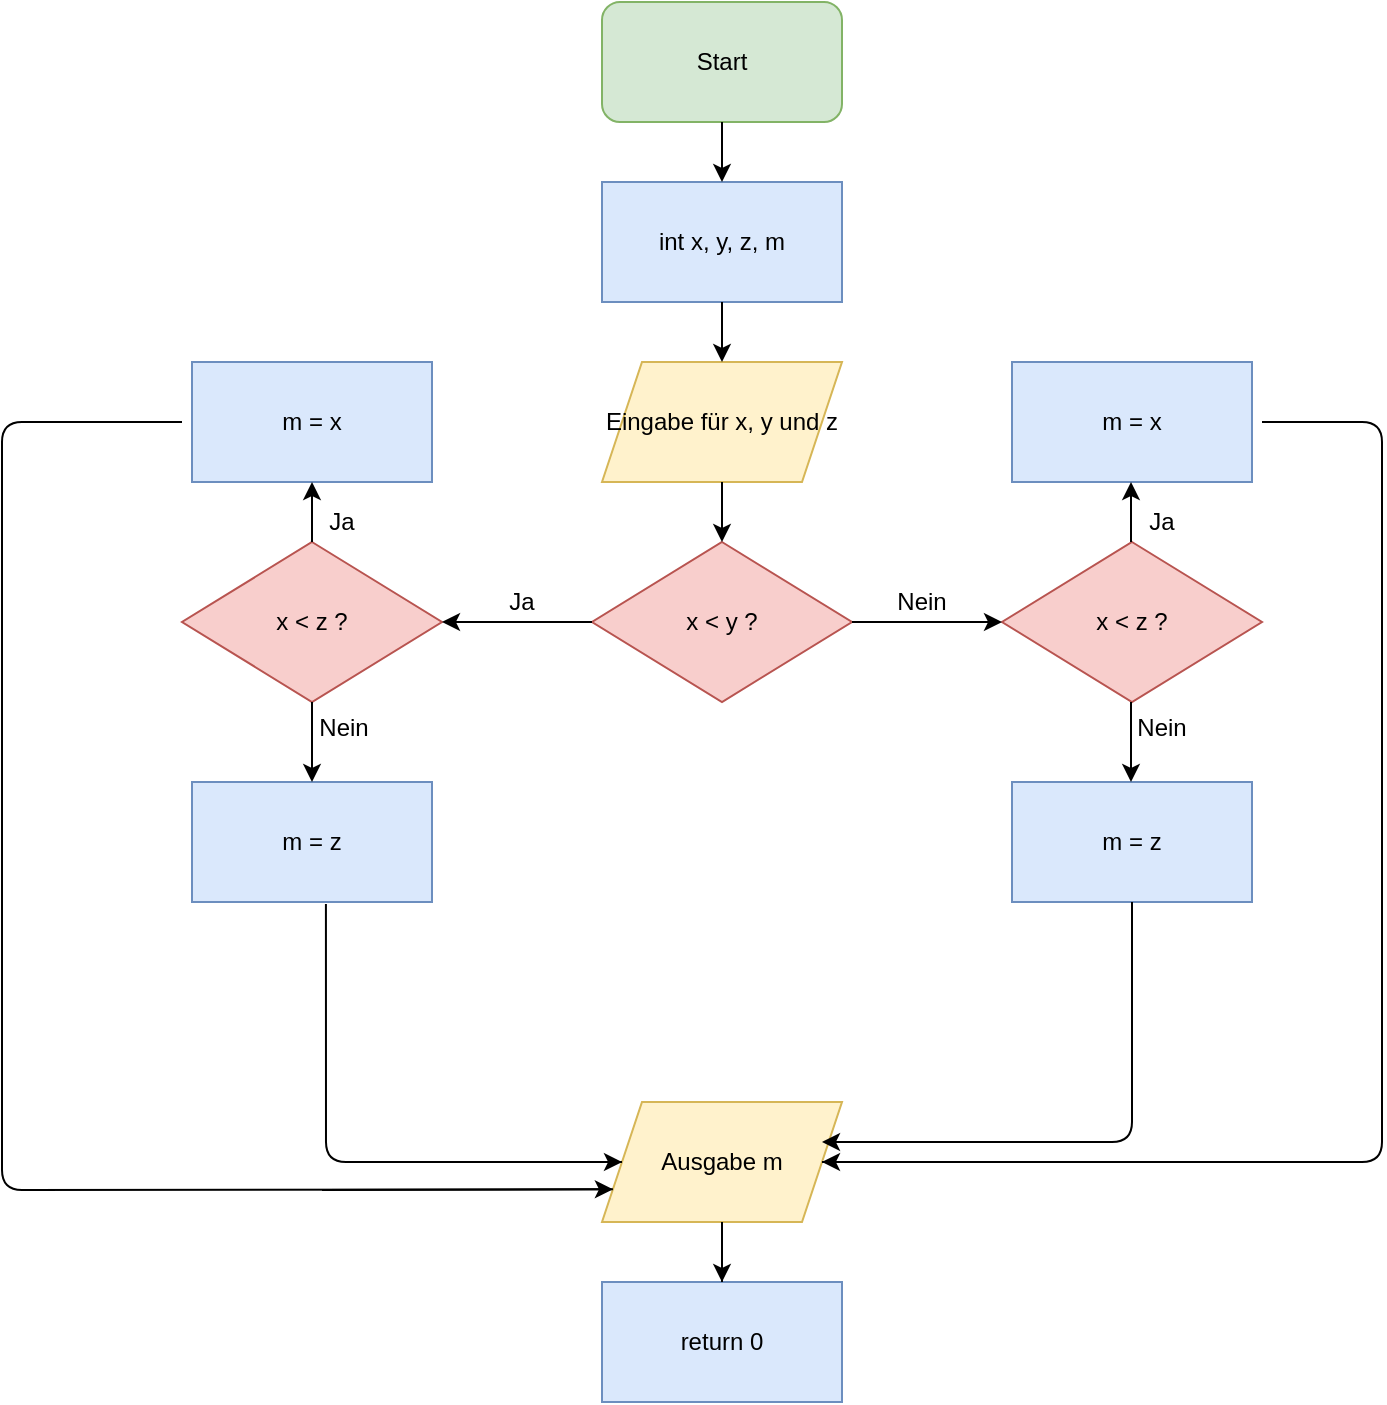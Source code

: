 <mxfile version="13.7.3" type="device"><diagram id="0yM734SRM9oKGxK7KRb6" name="Seite-1"><mxGraphModel dx="1422" dy="822" grid="1" gridSize="10" guides="1" tooltips="1" connect="1" arrows="1" fold="1" page="1" pageScale="1" pageWidth="827" pageHeight="1169" math="0" shadow="0"><root><mxCell id="0"/><mxCell id="1" parent="0"/><mxCell id="6VJJeMsWsv53lQcKuWgt-1" value="Start&lt;br&gt;" style="rounded=1;whiteSpace=wrap;html=1;fillColor=#d5e8d4;strokeColor=#82b366;" vertex="1" parent="1"><mxGeometry x="340" y="20" width="120" height="60" as="geometry"/></mxCell><mxCell id="6VJJeMsWsv53lQcKuWgt-2" value="Eingabe für x, y und z&lt;br&gt;" style="shape=parallelogram;perimeter=parallelogramPerimeter;whiteSpace=wrap;html=1;fixedSize=1;fillColor=#fff2cc;strokeColor=#d6b656;" vertex="1" parent="1"><mxGeometry x="340" y="200" width="120" height="60" as="geometry"/></mxCell><mxCell id="6VJJeMsWsv53lQcKuWgt-3" value="int x, y, z, m" style="rounded=0;whiteSpace=wrap;html=1;fillColor=#dae8fc;strokeColor=#6c8ebf;" vertex="1" parent="1"><mxGeometry x="340" y="110" width="120" height="60" as="geometry"/></mxCell><mxCell id="6VJJeMsWsv53lQcKuWgt-4" value="x &amp;lt; y ?" style="rhombus;whiteSpace=wrap;html=1;fillColor=#f8cecc;strokeColor=#b85450;" vertex="1" parent="1"><mxGeometry x="335" y="290" width="130" height="80" as="geometry"/></mxCell><mxCell id="6VJJeMsWsv53lQcKuWgt-6" value="x &amp;lt; z ?" style="rhombus;whiteSpace=wrap;html=1;fillColor=#f8cecc;strokeColor=#b85450;" vertex="1" parent="1"><mxGeometry x="130" y="290" width="130" height="80" as="geometry"/></mxCell><mxCell id="6VJJeMsWsv53lQcKuWgt-7" value="m = x" style="rounded=0;whiteSpace=wrap;html=1;fillColor=#dae8fc;strokeColor=#6c8ebf;" vertex="1" parent="1"><mxGeometry x="135" y="200" width="120" height="60" as="geometry"/></mxCell><mxCell id="6VJJeMsWsv53lQcKuWgt-8" value="m = z" style="rounded=0;whiteSpace=wrap;html=1;fillColor=#dae8fc;strokeColor=#6c8ebf;" vertex="1" parent="1"><mxGeometry x="135" y="410" width="120" height="60" as="geometry"/></mxCell><mxCell id="6VJJeMsWsv53lQcKuWgt-10" value="x &amp;lt; z ?" style="rhombus;whiteSpace=wrap;html=1;fillColor=#f8cecc;strokeColor=#b85450;" vertex="1" parent="1"><mxGeometry x="540" y="290" width="130" height="80" as="geometry"/></mxCell><mxCell id="6VJJeMsWsv53lQcKuWgt-11" value="m = x" style="rounded=0;whiteSpace=wrap;html=1;fillColor=#dae8fc;strokeColor=#6c8ebf;" vertex="1" parent="1"><mxGeometry x="545" y="200" width="120" height="60" as="geometry"/></mxCell><mxCell id="6VJJeMsWsv53lQcKuWgt-12" value="m = z" style="rounded=0;whiteSpace=wrap;html=1;fillColor=#dae8fc;strokeColor=#6c8ebf;" vertex="1" parent="1"><mxGeometry x="545" y="410" width="120" height="60" as="geometry"/></mxCell><mxCell id="6VJJeMsWsv53lQcKuWgt-13" value="Ausgabe m" style="shape=parallelogram;perimeter=parallelogramPerimeter;whiteSpace=wrap;html=1;fixedSize=1;fillColor=#fff2cc;strokeColor=#d6b656;" vertex="1" parent="1"><mxGeometry x="340" y="570" width="120" height="60" as="geometry"/></mxCell><mxCell id="6VJJeMsWsv53lQcKuWgt-14" value="return 0" style="rounded=0;whiteSpace=wrap;html=1;fillColor=#dae8fc;strokeColor=#6c8ebf;" vertex="1" parent="1"><mxGeometry x="340" y="660" width="120" height="60" as="geometry"/></mxCell><mxCell id="6VJJeMsWsv53lQcKuWgt-20" value="" style="endArrow=classic;html=1;entryX=1;entryY=0.5;entryDx=0;entryDy=0;exitX=0;exitY=0.5;exitDx=0;exitDy=0;" edge="1" parent="1" source="6VJJeMsWsv53lQcKuWgt-4" target="6VJJeMsWsv53lQcKuWgt-6"><mxGeometry width="50" height="50" relative="1" as="geometry"><mxPoint x="260" y="450" as="sourcePoint"/><mxPoint x="310" y="400" as="targetPoint"/></mxGeometry></mxCell><mxCell id="6VJJeMsWsv53lQcKuWgt-21" value="" style="endArrow=classic;html=1;exitX=1;exitY=0.5;exitDx=0;exitDy=0;entryX=0;entryY=0.5;entryDx=0;entryDy=0;" edge="1" parent="1" source="6VJJeMsWsv53lQcKuWgt-4" target="6VJJeMsWsv53lQcKuWgt-10"><mxGeometry width="50" height="50" relative="1" as="geometry"><mxPoint x="540" y="329.5" as="sourcePoint"/><mxPoint x="530" y="400" as="targetPoint"/></mxGeometry></mxCell><mxCell id="6VJJeMsWsv53lQcKuWgt-22" value="" style="endArrow=classic;html=1;entryX=0.5;entryY=1;entryDx=0;entryDy=0;" edge="1" parent="1" source="6VJJeMsWsv53lQcKuWgt-6" target="6VJJeMsWsv53lQcKuWgt-7"><mxGeometry width="50" height="50" relative="1" as="geometry"><mxPoint x="70" y="410" as="sourcePoint"/><mxPoint x="120" y="360" as="targetPoint"/></mxGeometry></mxCell><mxCell id="6VJJeMsWsv53lQcKuWgt-23" value="" style="endArrow=classic;html=1;exitX=0.5;exitY=1;exitDx=0;exitDy=0;entryX=0.5;entryY=0;entryDx=0;entryDy=0;" edge="1" parent="1" source="6VJJeMsWsv53lQcKuWgt-6" target="6VJJeMsWsv53lQcKuWgt-8"><mxGeometry width="50" height="50" relative="1" as="geometry"><mxPoint x="194.5" y="400" as="sourcePoint"/><mxPoint x="250" y="390" as="targetPoint"/></mxGeometry></mxCell><mxCell id="6VJJeMsWsv53lQcKuWgt-24" value="" style="endArrow=classic;html=1;entryX=0.5;entryY=1;entryDx=0;entryDy=0;" edge="1" parent="1"><mxGeometry width="50" height="50" relative="1" as="geometry"><mxPoint x="604.5" y="290" as="sourcePoint"/><mxPoint x="604.5" y="260" as="targetPoint"/></mxGeometry></mxCell><mxCell id="6VJJeMsWsv53lQcKuWgt-25" value="" style="endArrow=classic;html=1;exitX=0.5;exitY=1;exitDx=0;exitDy=0;entryX=0.5;entryY=0;entryDx=0;entryDy=0;" edge="1" parent="1"><mxGeometry width="50" height="50" relative="1" as="geometry"><mxPoint x="604.5" y="370" as="sourcePoint"/><mxPoint x="604.5" y="410" as="targetPoint"/></mxGeometry></mxCell><mxCell id="6VJJeMsWsv53lQcKuWgt-26" value="" style="endArrow=none;html=1;entryX=0.558;entryY=1.017;entryDx=0;entryDy=0;entryPerimeter=0;exitX=0;exitY=0.5;exitDx=0;exitDy=0;" edge="1" parent="1" source="6VJJeMsWsv53lQcKuWgt-13" target="6VJJeMsWsv53lQcKuWgt-8"><mxGeometry width="50" height="50" relative="1" as="geometry"><mxPoint x="195" y="600" as="sourcePoint"/><mxPoint x="210" y="510" as="targetPoint"/><Array as="points"><mxPoint x="202" y="600"/></Array></mxGeometry></mxCell><mxCell id="6VJJeMsWsv53lQcKuWgt-27" value="" style="endArrow=none;html=1;exitX=0;exitY=0.75;exitDx=0;exitDy=0;" edge="1" parent="1" source="6VJJeMsWsv53lQcKuWgt-13"><mxGeometry width="50" height="50" relative="1" as="geometry"><mxPoint x="320" y="619" as="sourcePoint"/><mxPoint x="130" y="230" as="targetPoint"/><Array as="points"><mxPoint x="40" y="614"/><mxPoint x="40" y="230"/></Array></mxGeometry></mxCell><mxCell id="6VJJeMsWsv53lQcKuWgt-28" value="" style="endArrow=none;html=1;exitX=1;exitY=0.5;exitDx=0;exitDy=0;" edge="1" parent="1" source="6VJJeMsWsv53lQcKuWgt-13"><mxGeometry width="50" height="50" relative="1" as="geometry"><mxPoint x="875.455" y="623.636" as="sourcePoint"/><mxPoint x="670" y="230" as="targetPoint"/><Array as="points"><mxPoint x="730" y="600"/><mxPoint x="730" y="230"/></Array></mxGeometry></mxCell><mxCell id="6VJJeMsWsv53lQcKuWgt-29" value="" style="endArrow=none;html=1;entryX=0.5;entryY=1;entryDx=0;entryDy=0;" edge="1" parent="1" target="6VJJeMsWsv53lQcKuWgt-12"><mxGeometry width="50" height="50" relative="1" as="geometry"><mxPoint x="455" y="590" as="sourcePoint"/><mxPoint x="414" y="490" as="targetPoint"/><Array as="points"><mxPoint x="605" y="590"/></Array></mxGeometry></mxCell><mxCell id="6VJJeMsWsv53lQcKuWgt-30" value="Ja" style="text;html=1;strokeColor=none;fillColor=none;align=center;verticalAlign=middle;whiteSpace=wrap;rounded=0;" vertex="1" parent="1"><mxGeometry x="190" y="270" width="40" height="20" as="geometry"/></mxCell><mxCell id="6VJJeMsWsv53lQcKuWgt-31" value="Nein" style="text;html=1;strokeColor=none;fillColor=none;align=center;verticalAlign=middle;whiteSpace=wrap;rounded=0;" vertex="1" parent="1"><mxGeometry x="480" y="310" width="40" height="20" as="geometry"/></mxCell><mxCell id="6VJJeMsWsv53lQcKuWgt-33" value="Ja" style="text;html=1;strokeColor=none;fillColor=none;align=center;verticalAlign=middle;whiteSpace=wrap;rounded=0;" vertex="1" parent="1"><mxGeometry x="280" y="310" width="40" height="20" as="geometry"/></mxCell><mxCell id="6VJJeMsWsv53lQcKuWgt-34" value="Nein" style="text;html=1;strokeColor=none;fillColor=none;align=center;verticalAlign=middle;whiteSpace=wrap;rounded=0;" vertex="1" parent="1"><mxGeometry x="191" y="373" width="40" height="20" as="geometry"/></mxCell><mxCell id="6VJJeMsWsv53lQcKuWgt-35" value="Ja" style="text;html=1;strokeColor=none;fillColor=none;align=center;verticalAlign=middle;whiteSpace=wrap;rounded=0;" vertex="1" parent="1"><mxGeometry x="600" y="270" width="40" height="20" as="geometry"/></mxCell><mxCell id="6VJJeMsWsv53lQcKuWgt-36" value="Nein" style="text;html=1;strokeColor=none;fillColor=none;align=center;verticalAlign=middle;whiteSpace=wrap;rounded=0;" vertex="1" parent="1"><mxGeometry x="600" y="373" width="40" height="20" as="geometry"/></mxCell><mxCell id="6VJJeMsWsv53lQcKuWgt-37" value="" style="endArrow=none;html=1;entryX=0.5;entryY=1;entryDx=0;entryDy=0;exitX=0.5;exitY=0;exitDx=0;exitDy=0;" edge="1" parent="1" source="6VJJeMsWsv53lQcKuWgt-14" target="6VJJeMsWsv53lQcKuWgt-13"><mxGeometry width="50" height="50" relative="1" as="geometry"><mxPoint x="530" y="700" as="sourcePoint"/><mxPoint x="580" y="650" as="targetPoint"/></mxGeometry></mxCell><mxCell id="6VJJeMsWsv53lQcKuWgt-38" value="" style="endArrow=classic;html=1;exitX=0.5;exitY=1;exitDx=0;exitDy=0;entryX=0.5;entryY=0;entryDx=0;entryDy=0;" edge="1" parent="1" source="6VJJeMsWsv53lQcKuWgt-1" target="6VJJeMsWsv53lQcKuWgt-3"><mxGeometry width="50" height="50" relative="1" as="geometry"><mxPoint x="530" y="180" as="sourcePoint"/><mxPoint x="580" y="130" as="targetPoint"/></mxGeometry></mxCell><mxCell id="6VJJeMsWsv53lQcKuWgt-39" value="" style="endArrow=classic;html=1;entryX=0.5;entryY=0;entryDx=0;entryDy=0;exitX=0.5;exitY=1;exitDx=0;exitDy=0;" edge="1" parent="1" source="6VJJeMsWsv53lQcKuWgt-3" target="6VJJeMsWsv53lQcKuWgt-2"><mxGeometry width="50" height="50" relative="1" as="geometry"><mxPoint x="580" y="150" as="sourcePoint"/><mxPoint x="630" y="100" as="targetPoint"/></mxGeometry></mxCell><mxCell id="6VJJeMsWsv53lQcKuWgt-40" value="" style="endArrow=classic;html=1;entryX=0.5;entryY=0;entryDx=0;entryDy=0;exitX=0.5;exitY=1;exitDx=0;exitDy=0;" edge="1" parent="1" source="6VJJeMsWsv53lQcKuWgt-2" target="6VJJeMsWsv53lQcKuWgt-4"><mxGeometry width="50" height="50" relative="1" as="geometry"><mxPoint x="520" y="200" as="sourcePoint"/><mxPoint x="570" y="150" as="targetPoint"/></mxGeometry></mxCell><mxCell id="6VJJeMsWsv53lQcKuWgt-41" value="" style="endArrow=classic;html=1;entryX=0;entryY=0.75;entryDx=0;entryDy=0;" edge="1" parent="1" target="6VJJeMsWsv53lQcKuWgt-13"><mxGeometry width="50" height="50" relative="1" as="geometry"><mxPoint x="200" y="614" as="sourcePoint"/><mxPoint x="260" y="660" as="targetPoint"/></mxGeometry></mxCell><mxCell id="6VJJeMsWsv53lQcKuWgt-42" value="" style="endArrow=classic;html=1;entryX=0;entryY=0.5;entryDx=0;entryDy=0;" edge="1" parent="1" target="6VJJeMsWsv53lQcKuWgt-13"><mxGeometry width="50" height="50" relative="1" as="geometry"><mxPoint x="260" y="600" as="sourcePoint"/><mxPoint x="380" y="470" as="targetPoint"/></mxGeometry></mxCell><mxCell id="6VJJeMsWsv53lQcKuWgt-43" value="" style="endArrow=classic;html=1;" edge="1" parent="1"><mxGeometry width="50" height="50" relative="1" as="geometry"><mxPoint x="540" y="590" as="sourcePoint"/><mxPoint x="450" y="590" as="targetPoint"/></mxGeometry></mxCell><mxCell id="6VJJeMsWsv53lQcKuWgt-44" value="" style="endArrow=classic;html=1;entryX=1;entryY=0.5;entryDx=0;entryDy=0;" edge="1" parent="1" target="6VJJeMsWsv53lQcKuWgt-13"><mxGeometry width="50" height="50" relative="1" as="geometry"><mxPoint x="500" y="600" as="sourcePoint"/><mxPoint x="530" y="520" as="targetPoint"/></mxGeometry></mxCell><mxCell id="6VJJeMsWsv53lQcKuWgt-45" value="" style="endArrow=classic;html=1;entryX=0.5;entryY=0;entryDx=0;entryDy=0;exitX=0.5;exitY=1;exitDx=0;exitDy=0;" edge="1" parent="1" source="6VJJeMsWsv53lQcKuWgt-13" target="6VJJeMsWsv53lQcKuWgt-14"><mxGeometry width="50" height="50" relative="1" as="geometry"><mxPoint x="380" y="530" as="sourcePoint"/><mxPoint x="430" y="480" as="targetPoint"/></mxGeometry></mxCell></root></mxGraphModel></diagram></mxfile>
